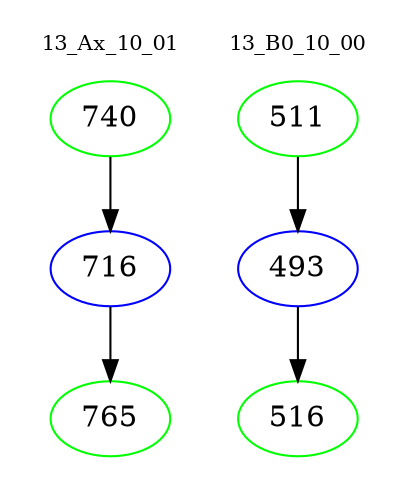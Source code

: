 digraph{
subgraph cluster_0 {
color = white
label = "13_Ax_10_01";
fontsize=10;
T0_740 [label="740", color="green"]
T0_740 -> T0_716 [color="black"]
T0_716 [label="716", color="blue"]
T0_716 -> T0_765 [color="black"]
T0_765 [label="765", color="green"]
}
subgraph cluster_1 {
color = white
label = "13_B0_10_00";
fontsize=10;
T1_511 [label="511", color="green"]
T1_511 -> T1_493 [color="black"]
T1_493 [label="493", color="blue"]
T1_493 -> T1_516 [color="black"]
T1_516 [label="516", color="green"]
}
}
